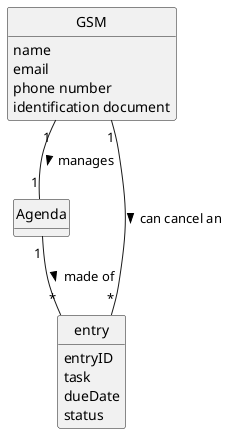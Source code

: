 @startuml
skinparam monochrome true
skinparam packageStyle rectangle
skinparam shadowing false
'skinparam linetype ortho
'left to right direction
skinparam classAttributeIconSize 0
hide circle
hide methods

'title Domain Model

'class Platform {
'  -description
'}


class GSM{
    name
    email
    phone number
    identification document
}


class Agenda{

}
class entry{
 entryID
    task
    dueDate
    status
}



GSM "1" -- "*" entry : can cancel an  >
Agenda "1" -- "*" "entry" : made of >
GSM "1" -- "1" "Agenda" : manages >


@enduml